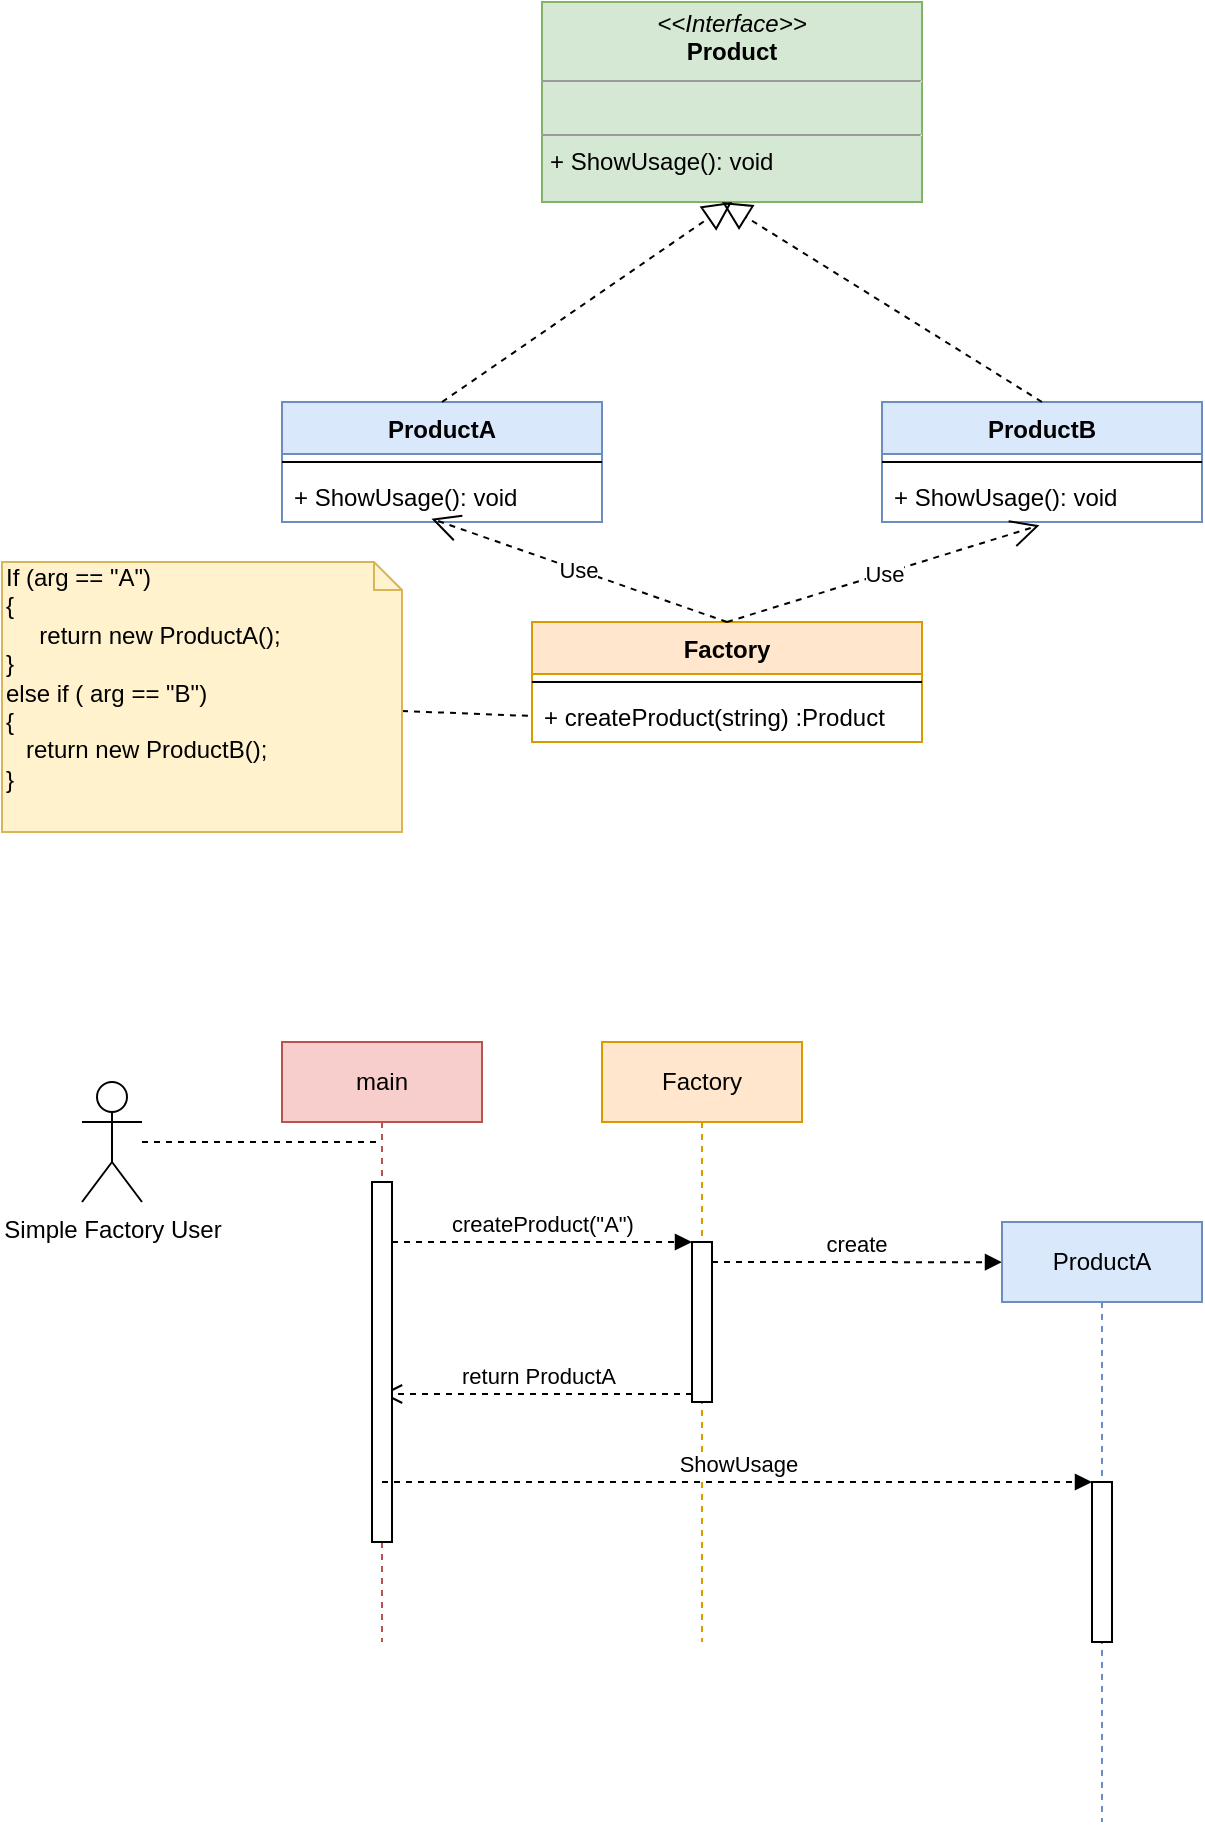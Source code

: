 <mxfile version="12.2.2" type="device" pages="1"><diagram name="Page-1" id="c4acf3e9-155e-7222-9cf6-157b1a14988f"><mxGraphModel dx="754" dy="468" grid="1" gridSize="10" guides="1" tooltips="1" connect="1" arrows="1" fold="1" page="1" pageScale="1" pageWidth="827" pageHeight="1169" background="#ffffff" math="0" shadow="0"><root><mxCell id="0"/><mxCell id="1" parent="0"/><mxCell id="cGIqspaefofQVLhe-VZt-20" value="&lt;p style=&quot;margin: 0px ; margin-top: 4px ; text-align: center&quot;&gt;&lt;i&gt;&amp;lt;&amp;lt;Interface&amp;gt;&amp;gt;&lt;/i&gt;&lt;br&gt;&lt;b&gt;Product&lt;/b&gt;&lt;/p&gt;&lt;hr size=&quot;1&quot;&gt;&lt;p style=&quot;margin: 0px ; margin-left: 4px&quot;&gt;&lt;br&gt;&lt;/p&gt;&lt;hr size=&quot;1&quot;&gt;&lt;p style=&quot;margin: 0px ; margin-left: 4px&quot;&gt;+ ShowUsage(): void&lt;br&gt;&lt;br&gt;&lt;/p&gt;" style="verticalAlign=top;align=left;overflow=fill;fontSize=12;fontFamily=Helvetica;html=1;rounded=0;shadow=0;glass=0;fillColor=#d5e8d4;strokeColor=#82b366;" parent="1" vertex="1"><mxGeometry x="344" y="50" width="190" height="100" as="geometry"/></mxCell><mxCell id="cGIqspaefofQVLhe-VZt-1" value="ProductA" style="swimlane;fontStyle=1;align=center;verticalAlign=top;childLayout=stackLayout;horizontal=1;startSize=26;horizontalStack=0;resizeParent=1;resizeParentMax=0;resizeLast=0;collapsible=1;marginBottom=0;rounded=0;shadow=0;glass=0;fillColor=#dae8fc;strokeColor=#6c8ebf;" vertex="1" parent="1"><mxGeometry x="214" y="250" width="160" height="60" as="geometry"/></mxCell><mxCell id="cGIqspaefofQVLhe-VZt-3" value="" style="line;strokeWidth=1;fillColor=none;align=left;verticalAlign=middle;spacingTop=-1;spacingLeft=3;spacingRight=3;rotatable=0;labelPosition=right;points=[];portConstraint=eastwest;" vertex="1" parent="cGIqspaefofQVLhe-VZt-1"><mxGeometry y="26" width="160" height="8" as="geometry"/></mxCell><mxCell id="cGIqspaefofQVLhe-VZt-4" value="+ ShowUsage(): void" style="text;strokeColor=none;fillColor=none;align=left;verticalAlign=top;spacingLeft=4;spacingRight=4;overflow=hidden;rotatable=0;points=[[0,0.5],[1,0.5]];portConstraint=eastwest;" vertex="1" parent="cGIqspaefofQVLhe-VZt-1"><mxGeometry y="34" width="160" height="26" as="geometry"/></mxCell><mxCell id="cGIqspaefofQVLhe-VZt-5" value="" style="endArrow=block;dashed=1;endFill=0;endSize=12;html=1;exitX=0.5;exitY=0;exitDx=0;exitDy=0;entryX=0.5;entryY=1;entryDx=0;entryDy=0;" edge="1" parent="1" source="cGIqspaefofQVLhe-VZt-1" target="cGIqspaefofQVLhe-VZt-20"><mxGeometry width="160" relative="1" as="geometry"><mxPoint x="214" y="330" as="sourcePoint"/><mxPoint x="374" y="330" as="targetPoint"/></mxGeometry></mxCell><mxCell id="cGIqspaefofQVLhe-VZt-7" value="ProductB" style="swimlane;fontStyle=1;align=center;verticalAlign=top;childLayout=stackLayout;horizontal=1;startSize=26;horizontalStack=0;resizeParent=1;resizeParentMax=0;resizeLast=0;collapsible=1;marginBottom=0;rounded=0;shadow=0;glass=0;fillColor=#dae8fc;strokeColor=#6c8ebf;" vertex="1" parent="1"><mxGeometry x="514" y="250" width="160" height="60" as="geometry"/></mxCell><mxCell id="cGIqspaefofQVLhe-VZt-8" value="" style="line;strokeWidth=1;fillColor=none;align=left;verticalAlign=middle;spacingTop=-1;spacingLeft=3;spacingRight=3;rotatable=0;labelPosition=right;points=[];portConstraint=eastwest;" vertex="1" parent="cGIqspaefofQVLhe-VZt-7"><mxGeometry y="26" width="160" height="8" as="geometry"/></mxCell><mxCell id="cGIqspaefofQVLhe-VZt-9" value="+ ShowUsage(): void" style="text;strokeColor=none;fillColor=none;align=left;verticalAlign=top;spacingLeft=4;spacingRight=4;overflow=hidden;rotatable=0;points=[[0,0.5],[1,0.5]];portConstraint=eastwest;" vertex="1" parent="cGIqspaefofQVLhe-VZt-7"><mxGeometry y="34" width="160" height="26" as="geometry"/></mxCell><mxCell id="cGIqspaefofQVLhe-VZt-10" value="" style="endArrow=block;dashed=1;endFill=0;endSize=12;html=1;exitX=0.5;exitY=0;exitDx=0;exitDy=0;" edge="1" parent="1" source="cGIqspaefofQVLhe-VZt-7"><mxGeometry width="160" relative="1" as="geometry"><mxPoint x="214" y="330" as="sourcePoint"/><mxPoint x="434" y="150" as="targetPoint"/></mxGeometry></mxCell><mxCell id="cGIqspaefofQVLhe-VZt-12" value="Factory" style="swimlane;fontStyle=1;align=center;verticalAlign=top;childLayout=stackLayout;horizontal=1;startSize=26;horizontalStack=0;resizeParent=1;resizeParentMax=0;resizeLast=0;collapsible=1;marginBottom=0;rounded=0;shadow=0;glass=0;fillColor=#ffe6cc;strokeColor=#d79b00;" vertex="1" parent="1"><mxGeometry x="339" y="360" width="195" height="60" as="geometry"/></mxCell><mxCell id="cGIqspaefofQVLhe-VZt-14" value="" style="line;strokeWidth=1;fillColor=none;align=left;verticalAlign=middle;spacingTop=-1;spacingLeft=3;spacingRight=3;rotatable=0;labelPosition=right;points=[];portConstraint=eastwest;" vertex="1" parent="cGIqspaefofQVLhe-VZt-12"><mxGeometry y="26" width="195" height="8" as="geometry"/></mxCell><mxCell id="cGIqspaefofQVLhe-VZt-15" value="+ createProduct(string) :Product" style="text;strokeColor=none;fillColor=none;align=left;verticalAlign=top;spacingLeft=4;spacingRight=4;overflow=hidden;rotatable=0;points=[[0,0.5],[1,0.5]];portConstraint=eastwest;" vertex="1" parent="cGIqspaefofQVLhe-VZt-12"><mxGeometry y="34" width="195" height="26" as="geometry"/></mxCell><mxCell id="cGIqspaefofQVLhe-VZt-16" value="Use" style="endArrow=open;endSize=12;dashed=1;html=1;exitX=0.5;exitY=0;exitDx=0;exitDy=0;entryX=0.467;entryY=0.936;entryDx=0;entryDy=0;entryPerimeter=0;" edge="1" parent="1" source="cGIqspaefofQVLhe-VZt-12" target="cGIqspaefofQVLhe-VZt-4"><mxGeometry width="160" relative="1" as="geometry"><mxPoint x="354" y="330" as="sourcePoint"/><mxPoint x="514" y="330" as="targetPoint"/></mxGeometry></mxCell><mxCell id="cGIqspaefofQVLhe-VZt-17" value="Use" style="endArrow=open;endSize=12;dashed=1;html=1;entryX=0.492;entryY=1.064;entryDx=0;entryDy=0;entryPerimeter=0;exitX=0.5;exitY=0;exitDx=0;exitDy=0;" edge="1" parent="1" source="cGIqspaefofQVLhe-VZt-12" target="cGIqspaefofQVLhe-VZt-9"><mxGeometry width="160" relative="1" as="geometry"><mxPoint x="464" y="370" as="sourcePoint"/><mxPoint x="374" y="450" as="targetPoint"/></mxGeometry></mxCell><mxCell id="cGIqspaefofQVLhe-VZt-19" style="edgeStyle=none;rounded=0;orthogonalLoop=1;jettySize=auto;html=1;exitX=0;exitY=0;exitDx=200;exitDy=74.5;exitPerimeter=0;entryX=0;entryY=0.5;entryDx=0;entryDy=0;dashed=1;endArrow=none;endFill=0;" edge="1" parent="1" source="cGIqspaefofQVLhe-VZt-18" target="cGIqspaefofQVLhe-VZt-15"><mxGeometry relative="1" as="geometry"/></mxCell><mxCell id="cGIqspaefofQVLhe-VZt-18" value="If (arg == &quot;A&quot;)&lt;br&gt;{&lt;br&gt;&amp;nbsp; &amp;nbsp; &amp;nbsp;return new ProductA();&lt;br&gt;}&lt;br&gt;else if ( arg == &quot;B&quot;)&lt;br&gt;{&lt;br&gt;&amp;nbsp; &amp;nbsp;return new ProductB();&lt;br&gt;}" style="shape=note;whiteSpace=wrap;html=1;size=14;verticalAlign=top;align=left;spacingTop=-6;rounded=0;shadow=0;glass=0;fillColor=#fff2cc;strokeColor=#d6b656;" vertex="1" parent="1"><mxGeometry x="74" y="330" width="200" height="135" as="geometry"/></mxCell><mxCell id="cGIqspaefofQVLhe-VZt-21" value="main" style="shape=umlLifeline;perimeter=lifelinePerimeter;whiteSpace=wrap;html=1;container=1;collapsible=0;recursiveResize=0;outlineConnect=0;rounded=0;shadow=0;glass=0;fillColor=#f8cecc;strokeColor=#b85450;" vertex="1" parent="1"><mxGeometry x="214" y="570" width="100" height="300" as="geometry"/></mxCell><mxCell id="cGIqspaefofQVLhe-VZt-24" value="" style="edgeStyle=none;rounded=0;orthogonalLoop=1;jettySize=auto;html=1;dashed=1;endArrow=none;endFill=0;" edge="1" parent="1" source="cGIqspaefofQVLhe-VZt-22" target="cGIqspaefofQVLhe-VZt-21"><mxGeometry relative="1" as="geometry"/></mxCell><mxCell id="cGIqspaefofQVLhe-VZt-22" value="Simple Factory User" style="shape=umlActor;verticalLabelPosition=bottom;labelBackgroundColor=#ffffff;verticalAlign=top;html=1;rounded=0;shadow=0;glass=0;" vertex="1" parent="1"><mxGeometry x="114" y="590" width="30" height="60" as="geometry"/></mxCell><mxCell id="cGIqspaefofQVLhe-VZt-26" value="Factory" style="shape=umlLifeline;perimeter=lifelinePerimeter;whiteSpace=wrap;html=1;container=1;collapsible=0;recursiveResize=0;outlineConnect=0;rounded=0;shadow=0;glass=0;fillColor=#ffe6cc;strokeColor=#d79b00;" vertex="1" parent="1"><mxGeometry x="374" y="570" width="100" height="300" as="geometry"/></mxCell><mxCell id="cGIqspaefofQVLhe-VZt-32" value="" style="html=1;points=[];perimeter=orthogonalPerimeter;rounded=0;shadow=0;glass=0;" vertex="1" parent="cGIqspaefofQVLhe-VZt-26"><mxGeometry x="45" y="100" width="10" height="80" as="geometry"/></mxCell><mxCell id="cGIqspaefofQVLhe-VZt-46" value="create" style="html=1;verticalAlign=bottom;endArrow=block;dashed=1;entryX=0;entryY=0.067;entryDx=0;entryDy=0;entryPerimeter=0;" edge="1" parent="cGIqspaefofQVLhe-VZt-26" target="cGIqspaefofQVLhe-VZt-29"><mxGeometry width="80" relative="1" as="geometry"><mxPoint x="55" y="110" as="sourcePoint"/><mxPoint x="135" y="110" as="targetPoint"/></mxGeometry></mxCell><mxCell id="cGIqspaefofQVLhe-VZt-29" value="ProductA" style="shape=umlLifeline;perimeter=lifelinePerimeter;whiteSpace=wrap;html=1;container=1;collapsible=0;recursiveResize=0;outlineConnect=0;rounded=0;shadow=0;glass=0;fillColor=#dae8fc;strokeColor=#6c8ebf;" vertex="1" parent="1"><mxGeometry x="574" y="660" width="100" height="300" as="geometry"/></mxCell><mxCell id="cGIqspaefofQVLhe-VZt-43" value="" style="html=1;points=[];perimeter=orthogonalPerimeter;rounded=0;shadow=0;glass=0;" vertex="1" parent="cGIqspaefofQVLhe-VZt-29"><mxGeometry x="45" y="130" width="10" height="80" as="geometry"/></mxCell><mxCell id="cGIqspaefofQVLhe-VZt-33" value="createProduct(&quot;A&quot;)" style="html=1;verticalAlign=bottom;endArrow=block;entryX=0;entryY=0;dashed=1;" edge="1" target="cGIqspaefofQVLhe-VZt-32" parent="1" source="cGIqspaefofQVLhe-VZt-40"><mxGeometry relative="1" as="geometry"><mxPoint x="349" y="670" as="sourcePoint"/></mxGeometry></mxCell><mxCell id="cGIqspaefofQVLhe-VZt-34" value="return ProductA" style="html=1;verticalAlign=bottom;endArrow=open;dashed=1;endSize=8;exitX=0;exitY=0.95;" edge="1" source="cGIqspaefofQVLhe-VZt-32" parent="1" target="cGIqspaefofQVLhe-VZt-21"><mxGeometry relative="1" as="geometry"><mxPoint x="349" y="746" as="targetPoint"/></mxGeometry></mxCell><mxCell id="cGIqspaefofQVLhe-VZt-40" value="" style="html=1;points=[];perimeter=orthogonalPerimeter;rounded=0;shadow=0;glass=0;" vertex="1" parent="1"><mxGeometry x="259" y="640" width="10" height="180" as="geometry"/></mxCell><mxCell id="cGIqspaefofQVLhe-VZt-44" value="ShowUsage" style="html=1;verticalAlign=bottom;startArrow=none;endArrow=block;startSize=8;dashed=1;startFill=0;" edge="1" target="cGIqspaefofQVLhe-VZt-43" parent="1" source="cGIqspaefofQVLhe-VZt-21"><mxGeometry relative="1" as="geometry"><mxPoint x="559" y="790" as="sourcePoint"/></mxGeometry></mxCell></root></mxGraphModel></diagram></mxfile>